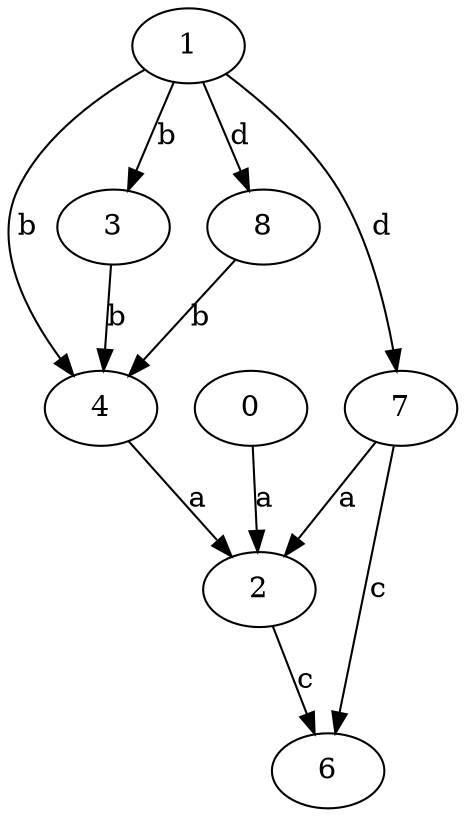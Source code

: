 strict digraph  {
1;
2;
3;
4;
0;
6;
7;
8;
1 -> 3  [label=b];
1 -> 4  [label=b];
1 -> 7  [label=d];
1 -> 8  [label=d];
2 -> 6  [label=c];
3 -> 4  [label=b];
4 -> 2  [label=a];
0 -> 2  [label=a];
7 -> 2  [label=a];
7 -> 6  [label=c];
8 -> 4  [label=b];
}
